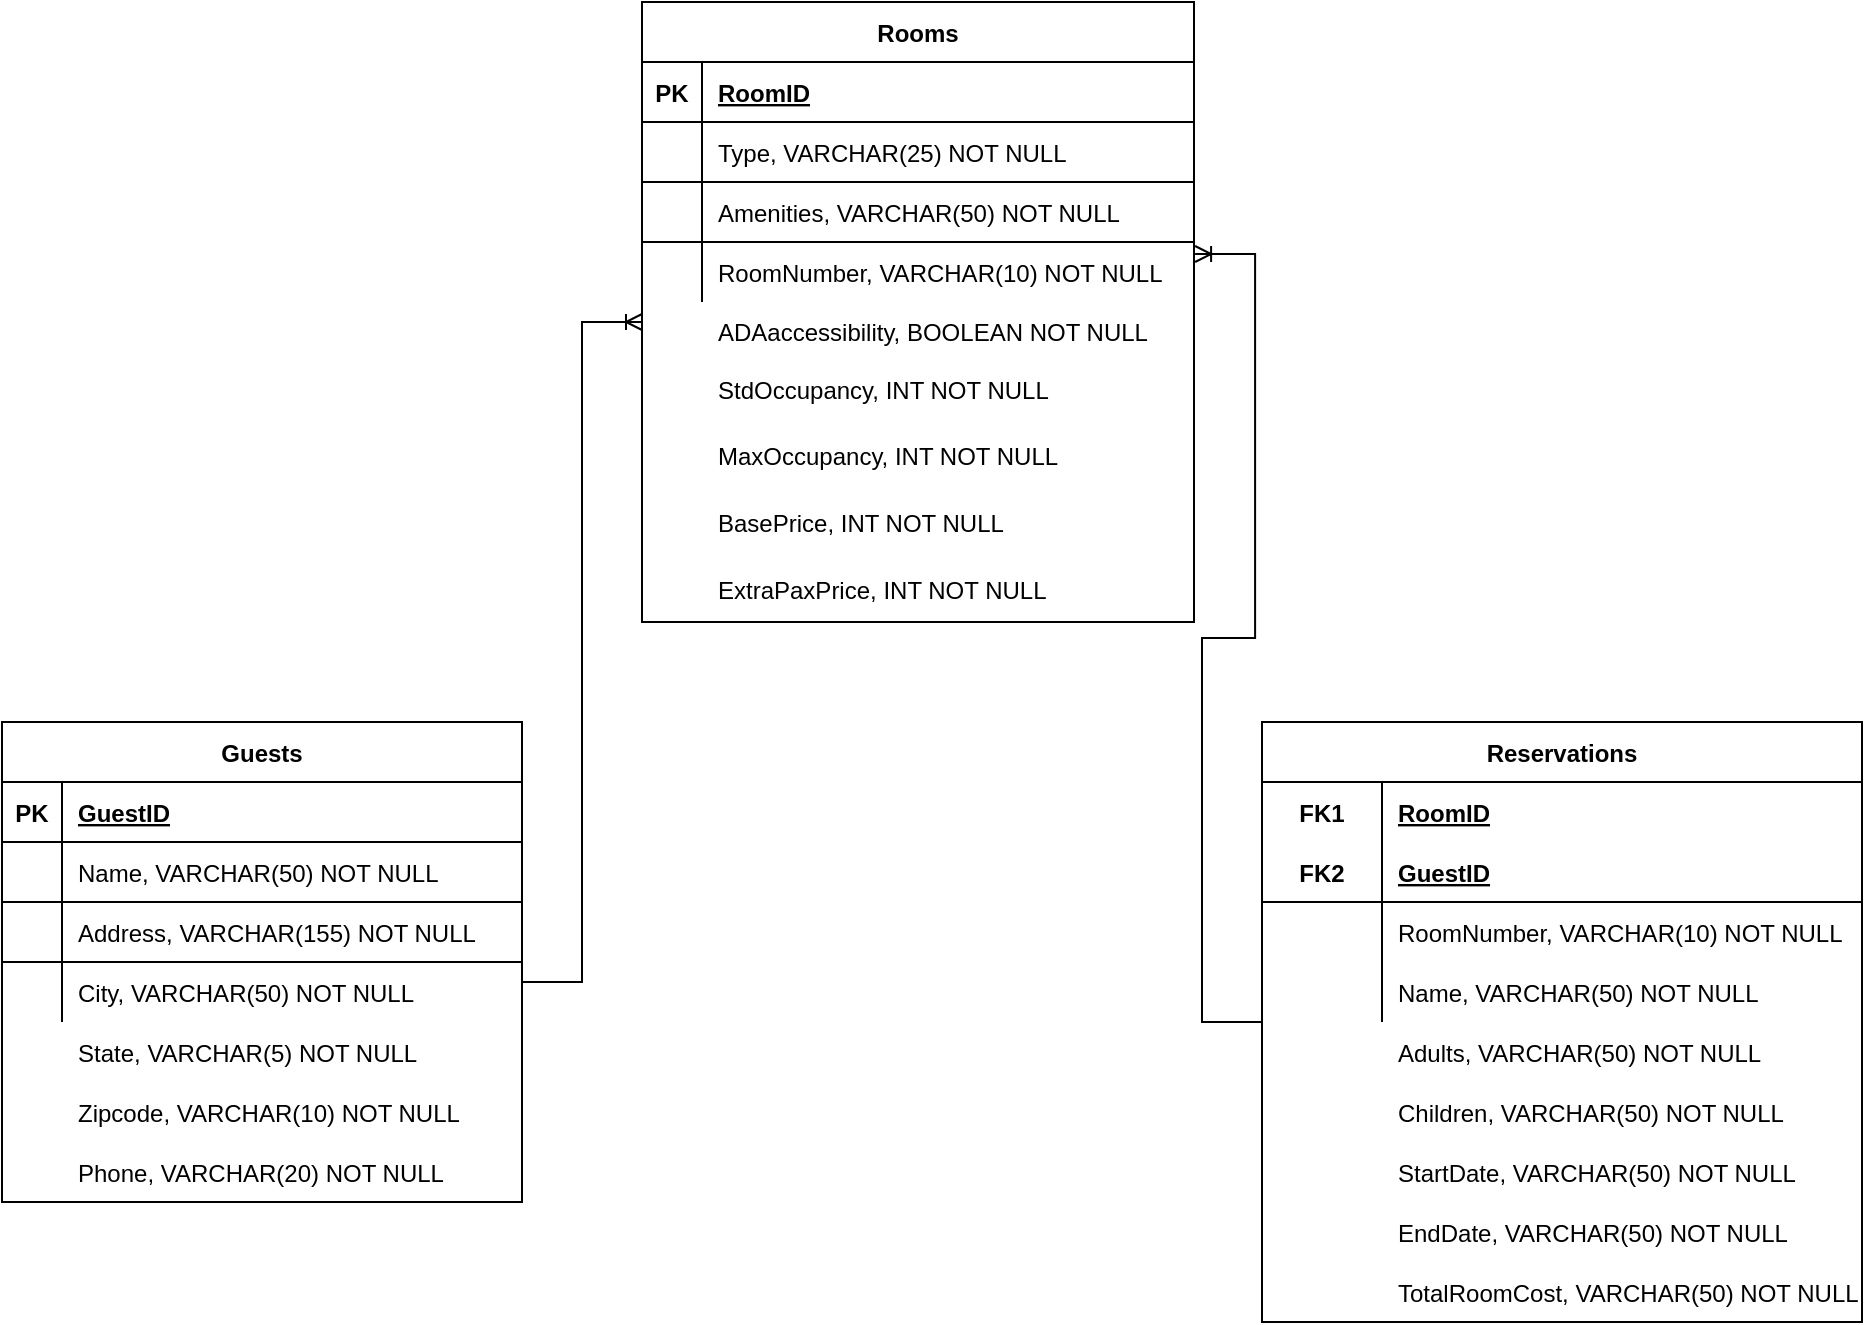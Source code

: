 <mxfile version="20.2.3" type="github">
  <diagram id="_fZjm_xeZrh7O81KkIF5" name="Page-1">
    <mxGraphModel dx="769" dy="760" grid="1" gridSize="10" guides="1" tooltips="1" connect="1" arrows="1" fold="1" page="1" pageScale="1" pageWidth="827" pageHeight="1169" math="0" shadow="0">
      <root>
        <mxCell id="0" />
        <mxCell id="1" parent="0" />
        <mxCell id="0gtU2JPx_UvWD1e1g1Wy-60" value="" style="group" vertex="1" connectable="0" parent="1">
          <mxGeometry x="330" y="60" width="276" height="310" as="geometry" />
        </mxCell>
        <mxCell id="0gtU2JPx_UvWD1e1g1Wy-75" value="" style="group" vertex="1" connectable="0" parent="0gtU2JPx_UvWD1e1g1Wy-60">
          <mxGeometry width="276" height="310" as="geometry" />
        </mxCell>
        <mxCell id="0gtU2JPx_UvWD1e1g1Wy-15" value="Rooms" style="shape=table;startSize=30;container=1;collapsible=1;childLayout=tableLayout;fixedRows=1;rowLines=1;fontStyle=1;align=center;resizeLast=1;" vertex="1" parent="0gtU2JPx_UvWD1e1g1Wy-75">
          <mxGeometry width="276" height="310" as="geometry">
            <mxRectangle x="20" y="470" width="70" height="30" as="alternateBounds" />
          </mxGeometry>
        </mxCell>
        <mxCell id="0gtU2JPx_UvWD1e1g1Wy-16" value="" style="shape=tableRow;horizontal=0;startSize=0;swimlaneHead=0;swimlaneBody=0;fillColor=none;collapsible=0;dropTarget=0;points=[[0,0.5],[1,0.5]];portConstraint=eastwest;top=0;left=0;right=0;bottom=1;" vertex="1" parent="0gtU2JPx_UvWD1e1g1Wy-15">
          <mxGeometry y="30" width="276" height="30" as="geometry" />
        </mxCell>
        <mxCell id="0gtU2JPx_UvWD1e1g1Wy-17" value="PK" style="shape=partialRectangle;connectable=0;fillColor=none;top=0;left=0;bottom=0;right=0;fontStyle=1;overflow=hidden;" vertex="1" parent="0gtU2JPx_UvWD1e1g1Wy-16">
          <mxGeometry width="30" height="30" as="geometry">
            <mxRectangle width="30" height="30" as="alternateBounds" />
          </mxGeometry>
        </mxCell>
        <mxCell id="0gtU2JPx_UvWD1e1g1Wy-18" value="RoomID" style="shape=partialRectangle;connectable=0;fillColor=none;top=0;left=0;bottom=0;right=0;align=left;spacingLeft=6;fontStyle=5;overflow=hidden;" vertex="1" parent="0gtU2JPx_UvWD1e1g1Wy-16">
          <mxGeometry x="30" width="246" height="30" as="geometry">
            <mxRectangle width="246" height="30" as="alternateBounds" />
          </mxGeometry>
        </mxCell>
        <mxCell id="0gtU2JPx_UvWD1e1g1Wy-19" value="" style="shape=tableRow;horizontal=0;startSize=0;swimlaneHead=0;swimlaneBody=0;fillColor=none;collapsible=0;dropTarget=0;points=[[0,0.5],[1,0.5]];portConstraint=eastwest;top=0;left=0;right=0;bottom=0;" vertex="1" parent="0gtU2JPx_UvWD1e1g1Wy-15">
          <mxGeometry y="60" width="276" height="30" as="geometry" />
        </mxCell>
        <mxCell id="0gtU2JPx_UvWD1e1g1Wy-20" value="" style="shape=partialRectangle;connectable=0;fillColor=none;top=0;left=0;bottom=0;right=0;editable=1;overflow=hidden;" vertex="1" parent="0gtU2JPx_UvWD1e1g1Wy-19">
          <mxGeometry width="30" height="30" as="geometry">
            <mxRectangle width="30" height="30" as="alternateBounds" />
          </mxGeometry>
        </mxCell>
        <mxCell id="0gtU2JPx_UvWD1e1g1Wy-21" value="Type, VARCHAR(25) NOT NULL" style="shape=partialRectangle;connectable=0;fillColor=none;top=0;left=0;bottom=0;right=0;align=left;spacingLeft=6;overflow=hidden;" vertex="1" parent="0gtU2JPx_UvWD1e1g1Wy-19">
          <mxGeometry x="30" width="246" height="30" as="geometry">
            <mxRectangle width="246" height="30" as="alternateBounds" />
          </mxGeometry>
        </mxCell>
        <mxCell id="0gtU2JPx_UvWD1e1g1Wy-22" value="" style="shape=tableRow;horizontal=0;startSize=0;swimlaneHead=0;swimlaneBody=0;fillColor=none;collapsible=0;dropTarget=0;points=[[0,0.5],[1,0.5]];portConstraint=eastwest;top=0;left=0;right=0;bottom=0;" vertex="1" parent="0gtU2JPx_UvWD1e1g1Wy-15">
          <mxGeometry y="90" width="276" height="30" as="geometry" />
        </mxCell>
        <mxCell id="0gtU2JPx_UvWD1e1g1Wy-23" value="" style="shape=partialRectangle;connectable=0;fillColor=none;top=0;left=0;bottom=0;right=0;editable=1;overflow=hidden;" vertex="1" parent="0gtU2JPx_UvWD1e1g1Wy-22">
          <mxGeometry width="30" height="30" as="geometry">
            <mxRectangle width="30" height="30" as="alternateBounds" />
          </mxGeometry>
        </mxCell>
        <mxCell id="0gtU2JPx_UvWD1e1g1Wy-24" value="Amenities, VARCHAR(50) NOT NULL" style="shape=partialRectangle;connectable=0;fillColor=none;top=0;left=0;bottom=0;right=0;align=left;spacingLeft=6;overflow=hidden;" vertex="1" parent="0gtU2JPx_UvWD1e1g1Wy-22">
          <mxGeometry x="30" width="246" height="30" as="geometry">
            <mxRectangle width="246" height="30" as="alternateBounds" />
          </mxGeometry>
        </mxCell>
        <mxCell id="0gtU2JPx_UvWD1e1g1Wy-25" value="" style="shape=tableRow;horizontal=0;startSize=0;swimlaneHead=0;swimlaneBody=0;fillColor=none;collapsible=0;dropTarget=0;points=[[0,0.5],[1,0.5]];portConstraint=eastwest;top=0;left=0;right=0;bottom=0;" vertex="1" parent="0gtU2JPx_UvWD1e1g1Wy-15">
          <mxGeometry y="120" width="276" height="30" as="geometry" />
        </mxCell>
        <mxCell id="0gtU2JPx_UvWD1e1g1Wy-26" value="" style="shape=partialRectangle;connectable=0;fillColor=none;top=0;left=0;bottom=0;right=0;editable=1;overflow=hidden;" vertex="1" parent="0gtU2JPx_UvWD1e1g1Wy-25">
          <mxGeometry width="30" height="30" as="geometry">
            <mxRectangle width="30" height="30" as="alternateBounds" />
          </mxGeometry>
        </mxCell>
        <mxCell id="0gtU2JPx_UvWD1e1g1Wy-27" value="RoomNumber, VARCHAR(10) NOT NULL" style="shape=partialRectangle;connectable=0;fillColor=none;top=0;left=0;bottom=0;right=0;align=left;spacingLeft=6;overflow=hidden;" vertex="1" parent="0gtU2JPx_UvWD1e1g1Wy-25">
          <mxGeometry x="30" width="246" height="30" as="geometry">
            <mxRectangle width="246" height="30" as="alternateBounds" />
          </mxGeometry>
        </mxCell>
        <mxCell id="0gtU2JPx_UvWD1e1g1Wy-56" value="StdOccupancy, INT NOT NULL" style="shape=partialRectangle;connectable=0;fillColor=none;top=0;left=0;bottom=0;right=0;align=left;spacingLeft=6;overflow=hidden;" vertex="1" parent="0gtU2JPx_UvWD1e1g1Wy-75">
          <mxGeometry x="30" y="176.667" width="246" height="33.333" as="geometry">
            <mxRectangle width="246" height="30" as="alternateBounds" />
          </mxGeometry>
        </mxCell>
        <mxCell id="0gtU2JPx_UvWD1e1g1Wy-57" value="MaxOccupancy, INT NOT NULL" style="shape=partialRectangle;connectable=0;fillColor=none;top=0;left=0;bottom=0;right=0;align=left;spacingLeft=6;overflow=hidden;" vertex="1" parent="0gtU2JPx_UvWD1e1g1Wy-75">
          <mxGeometry x="30" y="210" width="246" height="33.333" as="geometry">
            <mxRectangle width="246" height="30" as="alternateBounds" />
          </mxGeometry>
        </mxCell>
        <mxCell id="0gtU2JPx_UvWD1e1g1Wy-58" value="BasePrice, INT NOT NULL" style="shape=partialRectangle;connectable=0;fillColor=none;top=0;left=0;bottom=0;right=0;align=left;spacingLeft=6;overflow=hidden;" vertex="1" parent="0gtU2JPx_UvWD1e1g1Wy-75">
          <mxGeometry x="30" y="243.333" width="246" height="33.333" as="geometry">
            <mxRectangle width="246" height="30" as="alternateBounds" />
          </mxGeometry>
        </mxCell>
        <mxCell id="0gtU2JPx_UvWD1e1g1Wy-59" value="ExtraPaxPrice, INT NOT NULL" style="shape=partialRectangle;connectable=0;fillColor=none;top=0;left=0;bottom=0;right=0;align=left;spacingLeft=6;overflow=hidden;" vertex="1" parent="0gtU2JPx_UvWD1e1g1Wy-75">
          <mxGeometry x="30" y="276.667" width="246" height="33.333" as="geometry">
            <mxRectangle width="246" height="30" as="alternateBounds" />
          </mxGeometry>
        </mxCell>
        <mxCell id="0gtU2JPx_UvWD1e1g1Wy-69" value="ADAaccessibility, BOOLEAN NOT NULL" style="shape=partialRectangle;connectable=0;fillColor=none;top=0;left=0;bottom=0;right=0;align=left;spacingLeft=6;overflow=hidden;" vertex="1" parent="0gtU2JPx_UvWD1e1g1Wy-75">
          <mxGeometry x="30" y="147.997" width="246" height="33.333" as="geometry">
            <mxRectangle width="246" height="30" as="alternateBounds" />
          </mxGeometry>
        </mxCell>
        <mxCell id="0gtU2JPx_UvWD1e1g1Wy-61" value="" style="shape=tableRow;horizontal=0;startSize=0;swimlaneHead=0;swimlaneBody=0;fillColor=none;collapsible=0;dropTarget=0;points=[[0,0.5],[1,0.5]];portConstraint=eastwest;top=0;left=0;right=0;bottom=0;" vertex="1" parent="1">
          <mxGeometry x="30" y="570" width="260" height="30" as="geometry" />
        </mxCell>
        <mxCell id="0gtU2JPx_UvWD1e1g1Wy-62" value="" style="shape=partialRectangle;connectable=0;fillColor=none;top=0;left=0;bottom=0;right=0;editable=1;overflow=hidden;" vertex="1" parent="0gtU2JPx_UvWD1e1g1Wy-61">
          <mxGeometry width="30" height="30" as="geometry">
            <mxRectangle width="30" height="30" as="alternateBounds" />
          </mxGeometry>
        </mxCell>
        <mxCell id="0gtU2JPx_UvWD1e1g1Wy-63" value="State, VARCHAR(5) NOT NULL" style="shape=partialRectangle;connectable=0;fillColor=none;top=0;left=0;bottom=0;right=0;align=left;spacingLeft=6;overflow=hidden;" vertex="1" parent="0gtU2JPx_UvWD1e1g1Wy-61">
          <mxGeometry x="10" width="230" height="30" as="geometry">
            <mxRectangle width="230" height="30" as="alternateBounds" />
          </mxGeometry>
        </mxCell>
        <mxCell id="0gtU2JPx_UvWD1e1g1Wy-64" value="" style="shape=tableRow;horizontal=0;startSize=0;swimlaneHead=0;swimlaneBody=0;fillColor=none;collapsible=0;dropTarget=0;points=[[0,0.5],[1,0.5]];portConstraint=eastwest;top=0;left=0;right=0;bottom=0;" vertex="1" parent="1">
          <mxGeometry x="30" y="600" width="260" height="30" as="geometry" />
        </mxCell>
        <mxCell id="0gtU2JPx_UvWD1e1g1Wy-65" value="" style="shape=partialRectangle;connectable=0;fillColor=none;top=0;left=0;bottom=0;right=0;editable=1;overflow=hidden;" vertex="1" parent="0gtU2JPx_UvWD1e1g1Wy-64">
          <mxGeometry width="30" height="30" as="geometry">
            <mxRectangle width="30" height="30" as="alternateBounds" />
          </mxGeometry>
        </mxCell>
        <mxCell id="0gtU2JPx_UvWD1e1g1Wy-66" value="Zipcode, VARCHAR(10) NOT NULL" style="shape=partialRectangle;connectable=0;fillColor=none;top=0;left=0;bottom=0;right=0;align=left;spacingLeft=6;overflow=hidden;" vertex="1" parent="0gtU2JPx_UvWD1e1g1Wy-64">
          <mxGeometry x="10" width="230" height="30" as="geometry">
            <mxRectangle width="230" height="30" as="alternateBounds" />
          </mxGeometry>
        </mxCell>
        <mxCell id="0gtU2JPx_UvWD1e1g1Wy-76" value="" style="group" vertex="1" connectable="0" parent="1">
          <mxGeometry x="10" y="420" width="260" height="240" as="geometry" />
        </mxCell>
        <mxCell id="0gtU2JPx_UvWD1e1g1Wy-1" value="Guests" style="shape=table;startSize=30;container=1;collapsible=1;childLayout=tableLayout;fixedRows=1;rowLines=1;fontStyle=1;align=center;resizeLast=1;" vertex="1" parent="0gtU2JPx_UvWD1e1g1Wy-76">
          <mxGeometry width="260" height="240" as="geometry">
            <mxRectangle x="20" y="470" width="70" height="30" as="alternateBounds" />
          </mxGeometry>
        </mxCell>
        <mxCell id="0gtU2JPx_UvWD1e1g1Wy-2" value="" style="shape=tableRow;horizontal=0;startSize=0;swimlaneHead=0;swimlaneBody=0;fillColor=none;collapsible=0;dropTarget=0;points=[[0,0.5],[1,0.5]];portConstraint=eastwest;top=0;left=0;right=0;bottom=1;" vertex="1" parent="0gtU2JPx_UvWD1e1g1Wy-1">
          <mxGeometry y="30" width="260" height="30" as="geometry" />
        </mxCell>
        <mxCell id="0gtU2JPx_UvWD1e1g1Wy-3" value="PK" style="shape=partialRectangle;connectable=0;fillColor=none;top=0;left=0;bottom=0;right=0;fontStyle=1;overflow=hidden;" vertex="1" parent="0gtU2JPx_UvWD1e1g1Wy-2">
          <mxGeometry width="30" height="30" as="geometry">
            <mxRectangle width="30" height="30" as="alternateBounds" />
          </mxGeometry>
        </mxCell>
        <mxCell id="0gtU2JPx_UvWD1e1g1Wy-4" value="GuestID" style="shape=partialRectangle;connectable=0;fillColor=none;top=0;left=0;bottom=0;right=0;align=left;spacingLeft=6;fontStyle=5;overflow=hidden;" vertex="1" parent="0gtU2JPx_UvWD1e1g1Wy-2">
          <mxGeometry x="30" width="230" height="30" as="geometry">
            <mxRectangle width="230" height="30" as="alternateBounds" />
          </mxGeometry>
        </mxCell>
        <mxCell id="0gtU2JPx_UvWD1e1g1Wy-5" value="" style="shape=tableRow;horizontal=0;startSize=0;swimlaneHead=0;swimlaneBody=0;fillColor=none;collapsible=0;dropTarget=0;points=[[0,0.5],[1,0.5]];portConstraint=eastwest;top=0;left=0;right=0;bottom=0;" vertex="1" parent="0gtU2JPx_UvWD1e1g1Wy-1">
          <mxGeometry y="60" width="260" height="30" as="geometry" />
        </mxCell>
        <mxCell id="0gtU2JPx_UvWD1e1g1Wy-6" value="" style="shape=partialRectangle;connectable=0;fillColor=none;top=0;left=0;bottom=0;right=0;editable=1;overflow=hidden;" vertex="1" parent="0gtU2JPx_UvWD1e1g1Wy-5">
          <mxGeometry width="30" height="30" as="geometry">
            <mxRectangle width="30" height="30" as="alternateBounds" />
          </mxGeometry>
        </mxCell>
        <mxCell id="0gtU2JPx_UvWD1e1g1Wy-7" value="Name, VARCHAR(50) NOT NULL" style="shape=partialRectangle;connectable=0;fillColor=none;top=0;left=0;bottom=0;right=0;align=left;spacingLeft=6;overflow=hidden;" vertex="1" parent="0gtU2JPx_UvWD1e1g1Wy-5">
          <mxGeometry x="30" width="230" height="30" as="geometry">
            <mxRectangle width="230" height="30" as="alternateBounds" />
          </mxGeometry>
        </mxCell>
        <mxCell id="0gtU2JPx_UvWD1e1g1Wy-8" value="" style="shape=tableRow;horizontal=0;startSize=0;swimlaneHead=0;swimlaneBody=0;fillColor=none;collapsible=0;dropTarget=0;points=[[0,0.5],[1,0.5]];portConstraint=eastwest;top=0;left=0;right=0;bottom=0;" vertex="1" parent="0gtU2JPx_UvWD1e1g1Wy-1">
          <mxGeometry y="90" width="260" height="30" as="geometry" />
        </mxCell>
        <mxCell id="0gtU2JPx_UvWD1e1g1Wy-9" value="" style="shape=partialRectangle;connectable=0;fillColor=none;top=0;left=0;bottom=0;right=0;editable=1;overflow=hidden;" vertex="1" parent="0gtU2JPx_UvWD1e1g1Wy-8">
          <mxGeometry width="30" height="30" as="geometry">
            <mxRectangle width="30" height="30" as="alternateBounds" />
          </mxGeometry>
        </mxCell>
        <mxCell id="0gtU2JPx_UvWD1e1g1Wy-10" value="Address, VARCHAR(155) NOT NULL" style="shape=partialRectangle;connectable=0;fillColor=none;top=0;left=0;bottom=0;right=0;align=left;spacingLeft=6;overflow=hidden;" vertex="1" parent="0gtU2JPx_UvWD1e1g1Wy-8">
          <mxGeometry x="30" width="230" height="30" as="geometry">
            <mxRectangle width="230" height="30" as="alternateBounds" />
          </mxGeometry>
        </mxCell>
        <mxCell id="0gtU2JPx_UvWD1e1g1Wy-11" value="" style="shape=tableRow;horizontal=0;startSize=0;swimlaneHead=0;swimlaneBody=0;fillColor=none;collapsible=0;dropTarget=0;points=[[0,0.5],[1,0.5]];portConstraint=eastwest;top=0;left=0;right=0;bottom=0;" vertex="1" parent="0gtU2JPx_UvWD1e1g1Wy-1">
          <mxGeometry y="120" width="260" height="30" as="geometry" />
        </mxCell>
        <mxCell id="0gtU2JPx_UvWD1e1g1Wy-12" value="" style="shape=partialRectangle;connectable=0;fillColor=none;top=0;left=0;bottom=0;right=0;editable=1;overflow=hidden;" vertex="1" parent="0gtU2JPx_UvWD1e1g1Wy-11">
          <mxGeometry width="30" height="30" as="geometry">
            <mxRectangle width="30" height="30" as="alternateBounds" />
          </mxGeometry>
        </mxCell>
        <mxCell id="0gtU2JPx_UvWD1e1g1Wy-13" value="City, VARCHAR(50) NOT NULL" style="shape=partialRectangle;connectable=0;fillColor=none;top=0;left=0;bottom=0;right=0;align=left;spacingLeft=6;overflow=hidden;" vertex="1" parent="0gtU2JPx_UvWD1e1g1Wy-11">
          <mxGeometry x="30" width="230" height="30" as="geometry">
            <mxRectangle width="230" height="30" as="alternateBounds" />
          </mxGeometry>
        </mxCell>
        <mxCell id="0gtU2JPx_UvWD1e1g1Wy-67" value="Phone, VARCHAR(20) NOT NULL" style="shape=partialRectangle;connectable=0;fillColor=none;top=0;left=0;bottom=0;right=0;align=left;spacingLeft=6;overflow=hidden;" vertex="1" parent="0gtU2JPx_UvWD1e1g1Wy-76">
          <mxGeometry x="30" y="210" width="230" height="30" as="geometry">
            <mxRectangle width="230" height="30" as="alternateBounds" />
          </mxGeometry>
        </mxCell>
        <mxCell id="0gtU2JPx_UvWD1e1g1Wy-77" value="" style="edgeStyle=entityRelationEdgeStyle;fontSize=12;html=1;endArrow=ERoneToMany;rounded=0;" edge="1" parent="1">
          <mxGeometry width="100" height="100" relative="1" as="geometry">
            <mxPoint x="270" y="550" as="sourcePoint" />
            <mxPoint x="330" y="220" as="targetPoint" />
          </mxGeometry>
        </mxCell>
        <mxCell id="0gtU2JPx_UvWD1e1g1Wy-78" value="" style="group" vertex="1" connectable="0" parent="1">
          <mxGeometry x="640" y="420" width="300" height="300" as="geometry" />
        </mxCell>
        <mxCell id="0gtU2JPx_UvWD1e1g1Wy-41" value="Reservations" style="shape=table;startSize=30;container=1;collapsible=1;childLayout=tableLayout;fixedRows=1;rowLines=0;fontStyle=1;align=center;resizeLast=1;" vertex="1" parent="0gtU2JPx_UvWD1e1g1Wy-78">
          <mxGeometry width="300" height="300" as="geometry" />
        </mxCell>
        <mxCell id="0gtU2JPx_UvWD1e1g1Wy-42" value="" style="shape=tableRow;horizontal=0;startSize=0;swimlaneHead=0;swimlaneBody=0;fillColor=none;collapsible=0;dropTarget=0;points=[[0,0.5],[1,0.5]];portConstraint=eastwest;top=0;left=0;right=0;bottom=0;" vertex="1" parent="0gtU2JPx_UvWD1e1g1Wy-41">
          <mxGeometry y="30" width="300" height="30" as="geometry" />
        </mxCell>
        <mxCell id="0gtU2JPx_UvWD1e1g1Wy-43" value="FK1" style="shape=partialRectangle;connectable=0;fillColor=none;top=0;left=0;bottom=0;right=0;fontStyle=1;overflow=hidden;" vertex="1" parent="0gtU2JPx_UvWD1e1g1Wy-42">
          <mxGeometry width="60" height="30" as="geometry">
            <mxRectangle width="60" height="30" as="alternateBounds" />
          </mxGeometry>
        </mxCell>
        <mxCell id="0gtU2JPx_UvWD1e1g1Wy-44" value="RoomID" style="shape=partialRectangle;connectable=0;fillColor=none;top=0;left=0;bottom=0;right=0;align=left;spacingLeft=6;fontStyle=5;overflow=hidden;" vertex="1" parent="0gtU2JPx_UvWD1e1g1Wy-42">
          <mxGeometry x="60" width="240" height="30" as="geometry">
            <mxRectangle width="240" height="30" as="alternateBounds" />
          </mxGeometry>
        </mxCell>
        <mxCell id="0gtU2JPx_UvWD1e1g1Wy-45" value="" style="shape=tableRow;horizontal=0;startSize=0;swimlaneHead=0;swimlaneBody=0;fillColor=none;collapsible=0;dropTarget=0;points=[[0,0.5],[1,0.5]];portConstraint=eastwest;top=0;left=0;right=0;bottom=1;" vertex="1" parent="0gtU2JPx_UvWD1e1g1Wy-41">
          <mxGeometry y="60" width="300" height="30" as="geometry" />
        </mxCell>
        <mxCell id="0gtU2JPx_UvWD1e1g1Wy-46" value="FK2" style="shape=partialRectangle;connectable=0;fillColor=none;top=0;left=0;bottom=0;right=0;fontStyle=1;overflow=hidden;" vertex="1" parent="0gtU2JPx_UvWD1e1g1Wy-45">
          <mxGeometry width="60" height="30" as="geometry">
            <mxRectangle width="60" height="30" as="alternateBounds" />
          </mxGeometry>
        </mxCell>
        <mxCell id="0gtU2JPx_UvWD1e1g1Wy-47" value="GuestID" style="shape=partialRectangle;connectable=0;fillColor=none;top=0;left=0;bottom=0;right=0;align=left;spacingLeft=6;fontStyle=5;overflow=hidden;" vertex="1" parent="0gtU2JPx_UvWD1e1g1Wy-45">
          <mxGeometry x="60" width="240" height="30" as="geometry">
            <mxRectangle width="240" height="30" as="alternateBounds" />
          </mxGeometry>
        </mxCell>
        <mxCell id="0gtU2JPx_UvWD1e1g1Wy-48" value="" style="shape=tableRow;horizontal=0;startSize=0;swimlaneHead=0;swimlaneBody=0;fillColor=none;collapsible=0;dropTarget=0;points=[[0,0.5],[1,0.5]];portConstraint=eastwest;top=0;left=0;right=0;bottom=0;" vertex="1" parent="0gtU2JPx_UvWD1e1g1Wy-41">
          <mxGeometry y="90" width="300" height="30" as="geometry" />
        </mxCell>
        <mxCell id="0gtU2JPx_UvWD1e1g1Wy-49" value="" style="shape=partialRectangle;connectable=0;fillColor=none;top=0;left=0;bottom=0;right=0;editable=1;overflow=hidden;" vertex="1" parent="0gtU2JPx_UvWD1e1g1Wy-48">
          <mxGeometry width="60" height="30" as="geometry">
            <mxRectangle width="60" height="30" as="alternateBounds" />
          </mxGeometry>
        </mxCell>
        <mxCell id="0gtU2JPx_UvWD1e1g1Wy-50" value="RoomNumber, VARCHAR(10) NOT NULL" style="shape=partialRectangle;connectable=0;fillColor=none;top=0;left=0;bottom=0;right=0;align=left;spacingLeft=6;overflow=hidden;" vertex="1" parent="0gtU2JPx_UvWD1e1g1Wy-48">
          <mxGeometry x="60" width="240" height="30" as="geometry">
            <mxRectangle width="240" height="30" as="alternateBounds" />
          </mxGeometry>
        </mxCell>
        <mxCell id="0gtU2JPx_UvWD1e1g1Wy-51" value="" style="shape=tableRow;horizontal=0;startSize=0;swimlaneHead=0;swimlaneBody=0;fillColor=none;collapsible=0;dropTarget=0;points=[[0,0.5],[1,0.5]];portConstraint=eastwest;top=0;left=0;right=0;bottom=0;" vertex="1" parent="0gtU2JPx_UvWD1e1g1Wy-41">
          <mxGeometry y="120" width="300" height="30" as="geometry" />
        </mxCell>
        <mxCell id="0gtU2JPx_UvWD1e1g1Wy-52" value="" style="shape=partialRectangle;connectable=0;fillColor=none;top=0;left=0;bottom=0;right=0;editable=1;overflow=hidden;" vertex="1" parent="0gtU2JPx_UvWD1e1g1Wy-51">
          <mxGeometry width="60" height="30" as="geometry">
            <mxRectangle width="60" height="30" as="alternateBounds" />
          </mxGeometry>
        </mxCell>
        <mxCell id="0gtU2JPx_UvWD1e1g1Wy-53" value="Name, VARCHAR(50) NOT NULL" style="shape=partialRectangle;connectable=0;fillColor=none;top=0;left=0;bottom=0;right=0;align=left;spacingLeft=6;overflow=hidden;" vertex="1" parent="0gtU2JPx_UvWD1e1g1Wy-51">
          <mxGeometry x="60" width="240" height="30" as="geometry">
            <mxRectangle width="240" height="30" as="alternateBounds" />
          </mxGeometry>
        </mxCell>
        <mxCell id="0gtU2JPx_UvWD1e1g1Wy-70" value="Adults, VARCHAR(50) NOT NULL" style="shape=partialRectangle;connectable=0;fillColor=none;top=0;left=0;bottom=0;right=0;align=left;spacingLeft=6;overflow=hidden;" vertex="1" parent="0gtU2JPx_UvWD1e1g1Wy-78">
          <mxGeometry x="60" y="150" width="240" height="30" as="geometry">
            <mxRectangle width="240" height="30" as="alternateBounds" />
          </mxGeometry>
        </mxCell>
        <mxCell id="0gtU2JPx_UvWD1e1g1Wy-71" value="Children, VARCHAR(50) NOT NULL" style="shape=partialRectangle;connectable=0;fillColor=none;top=0;left=0;bottom=0;right=0;align=left;spacingLeft=6;overflow=hidden;" vertex="1" parent="0gtU2JPx_UvWD1e1g1Wy-78">
          <mxGeometry x="60" y="180" width="240" height="30" as="geometry">
            <mxRectangle width="240" height="30" as="alternateBounds" />
          </mxGeometry>
        </mxCell>
        <mxCell id="0gtU2JPx_UvWD1e1g1Wy-72" value="StartDate, VARCHAR(50) NOT NULL" style="shape=partialRectangle;connectable=0;fillColor=none;top=0;left=0;bottom=0;right=0;align=left;spacingLeft=6;overflow=hidden;" vertex="1" parent="0gtU2JPx_UvWD1e1g1Wy-78">
          <mxGeometry x="60" y="210" width="240" height="30" as="geometry">
            <mxRectangle width="240" height="30" as="alternateBounds" />
          </mxGeometry>
        </mxCell>
        <mxCell id="0gtU2JPx_UvWD1e1g1Wy-73" value="EndDate, VARCHAR(50) NOT NULL" style="shape=partialRectangle;connectable=0;fillColor=none;top=0;left=0;bottom=0;right=0;align=left;spacingLeft=6;overflow=hidden;" vertex="1" parent="0gtU2JPx_UvWD1e1g1Wy-78">
          <mxGeometry x="60" y="240" width="240" height="30" as="geometry">
            <mxRectangle width="240" height="30" as="alternateBounds" />
          </mxGeometry>
        </mxCell>
        <mxCell id="0gtU2JPx_UvWD1e1g1Wy-74" value="TotalRoomCost, VARCHAR(50) NOT NULL" style="shape=partialRectangle;connectable=0;fillColor=none;top=0;left=0;bottom=0;right=0;align=left;spacingLeft=6;overflow=hidden;" vertex="1" parent="0gtU2JPx_UvWD1e1g1Wy-78">
          <mxGeometry x="60" y="270" width="240" height="30" as="geometry">
            <mxRectangle width="240" height="30" as="alternateBounds" />
          </mxGeometry>
        </mxCell>
        <mxCell id="0gtU2JPx_UvWD1e1g1Wy-80" value="" style="edgeStyle=entityRelationEdgeStyle;fontSize=12;html=1;endArrow=ERoneToMany;rounded=0;entryX=1.002;entryY=0.2;entryDx=0;entryDy=0;entryPerimeter=0;" edge="1" parent="1" source="0gtU2JPx_UvWD1e1g1Wy-41" target="0gtU2JPx_UvWD1e1g1Wy-25">
          <mxGeometry width="100" height="100" relative="1" as="geometry">
            <mxPoint x="760" y="420" as="sourcePoint" />
            <mxPoint x="670" y="360" as="targetPoint" />
          </mxGeometry>
        </mxCell>
      </root>
    </mxGraphModel>
  </diagram>
</mxfile>
